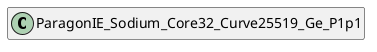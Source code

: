 @startuml
set namespaceSeparator \\
hide members
hide << alias >> circle

class ParagonIE_Sodium_Core32_Curve25519_Ge_P1p1
@enduml
